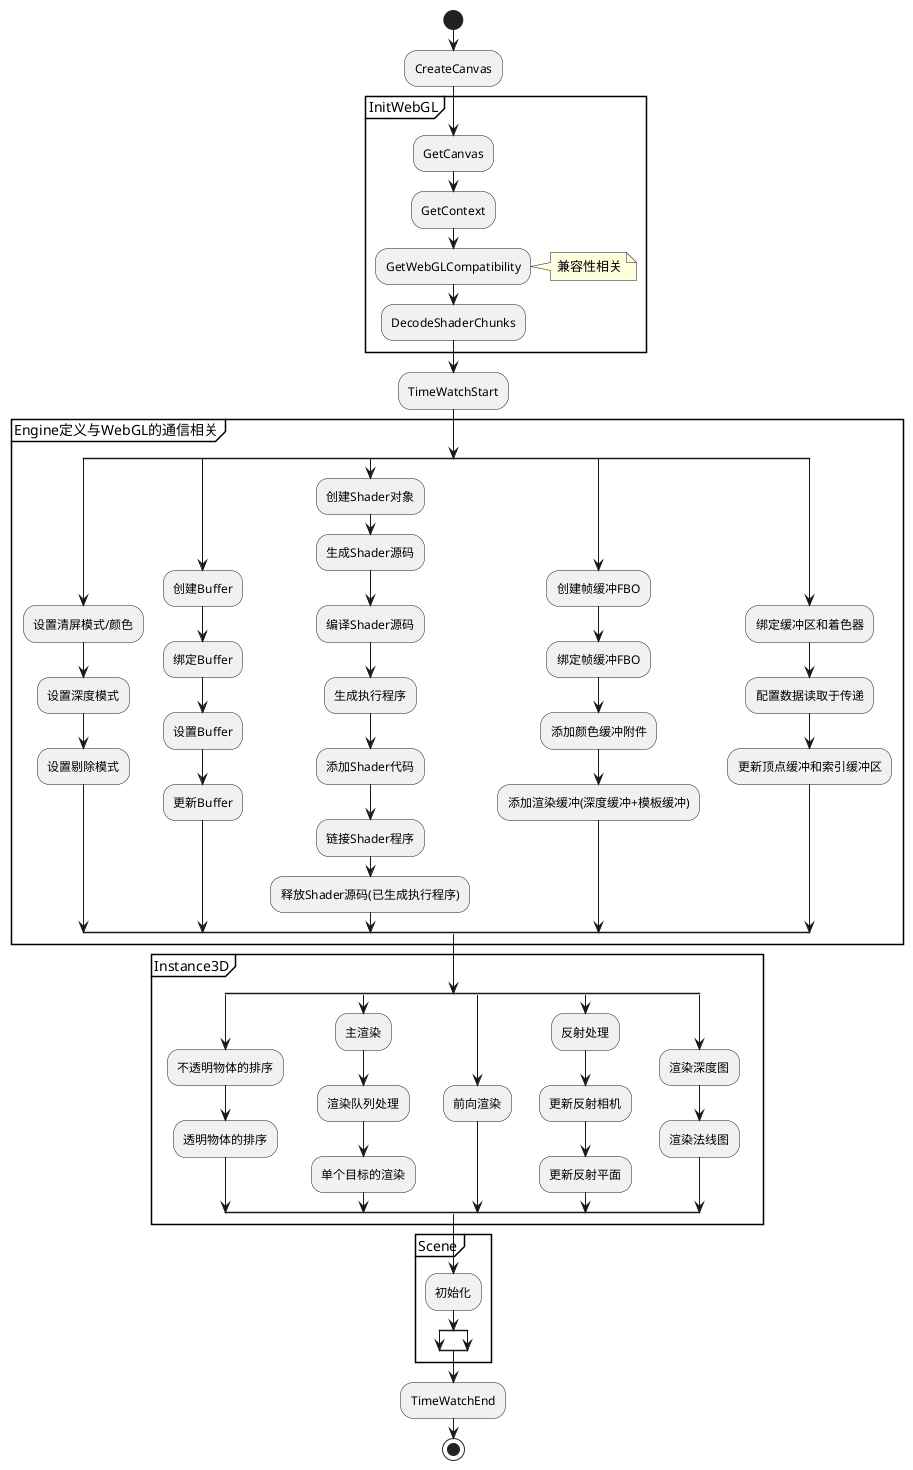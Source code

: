 @startuml CreatorCore
start
:CreateCanvas;
group InitWebGL
:GetCanvas;
:GetContext;
:GetWebGLCompatibility;
note right
兼容性相关
endnote
:DecodeShaderChunks;
endgroup
:TimeWatchStart;
group Engine定义与WebGL的通信相关
split
:设置清屏模式/颜色;
:设置深度模式;
:设置剔除模式;
split again
:创建Buffer;
:绑定Buffer;
:设置Buffer;
:更新Buffer;
split again
:创建Shader对象;
:生成Shader源码;
:编译Shader源码;
:生成执行程序;
:添加Shader代码;
:链接Shader程序;
:释放Shader源码(已生成执行程序);
split again
:创建帧缓冲FBO;
:绑定帧缓冲FBO;
:添加颜色缓冲附件;
:添加渲染缓冲(深度缓冲+模板缓冲);
split again
:绑定缓冲区和着色器;
:配置数据读取于传递;
:更新顶点缓冲和索引缓冲区;
endsplit
endgroup
group Instance3D
split
:不透明物体的排序;
:透明物体的排序;
split again
:主渲染;
:渲染队列处理;
:单个目标的渲染;
split again
:前向渲染;
split again
:反射处理;
:更新反射相机;
:更新反射平面;
split again
:渲染深度图;
:渲染法线图;
endsplit
endgroup
group Scene
:初始化;
split

split again
endsplit
endgroup
:TimeWatchEnd;
stop
@enduml